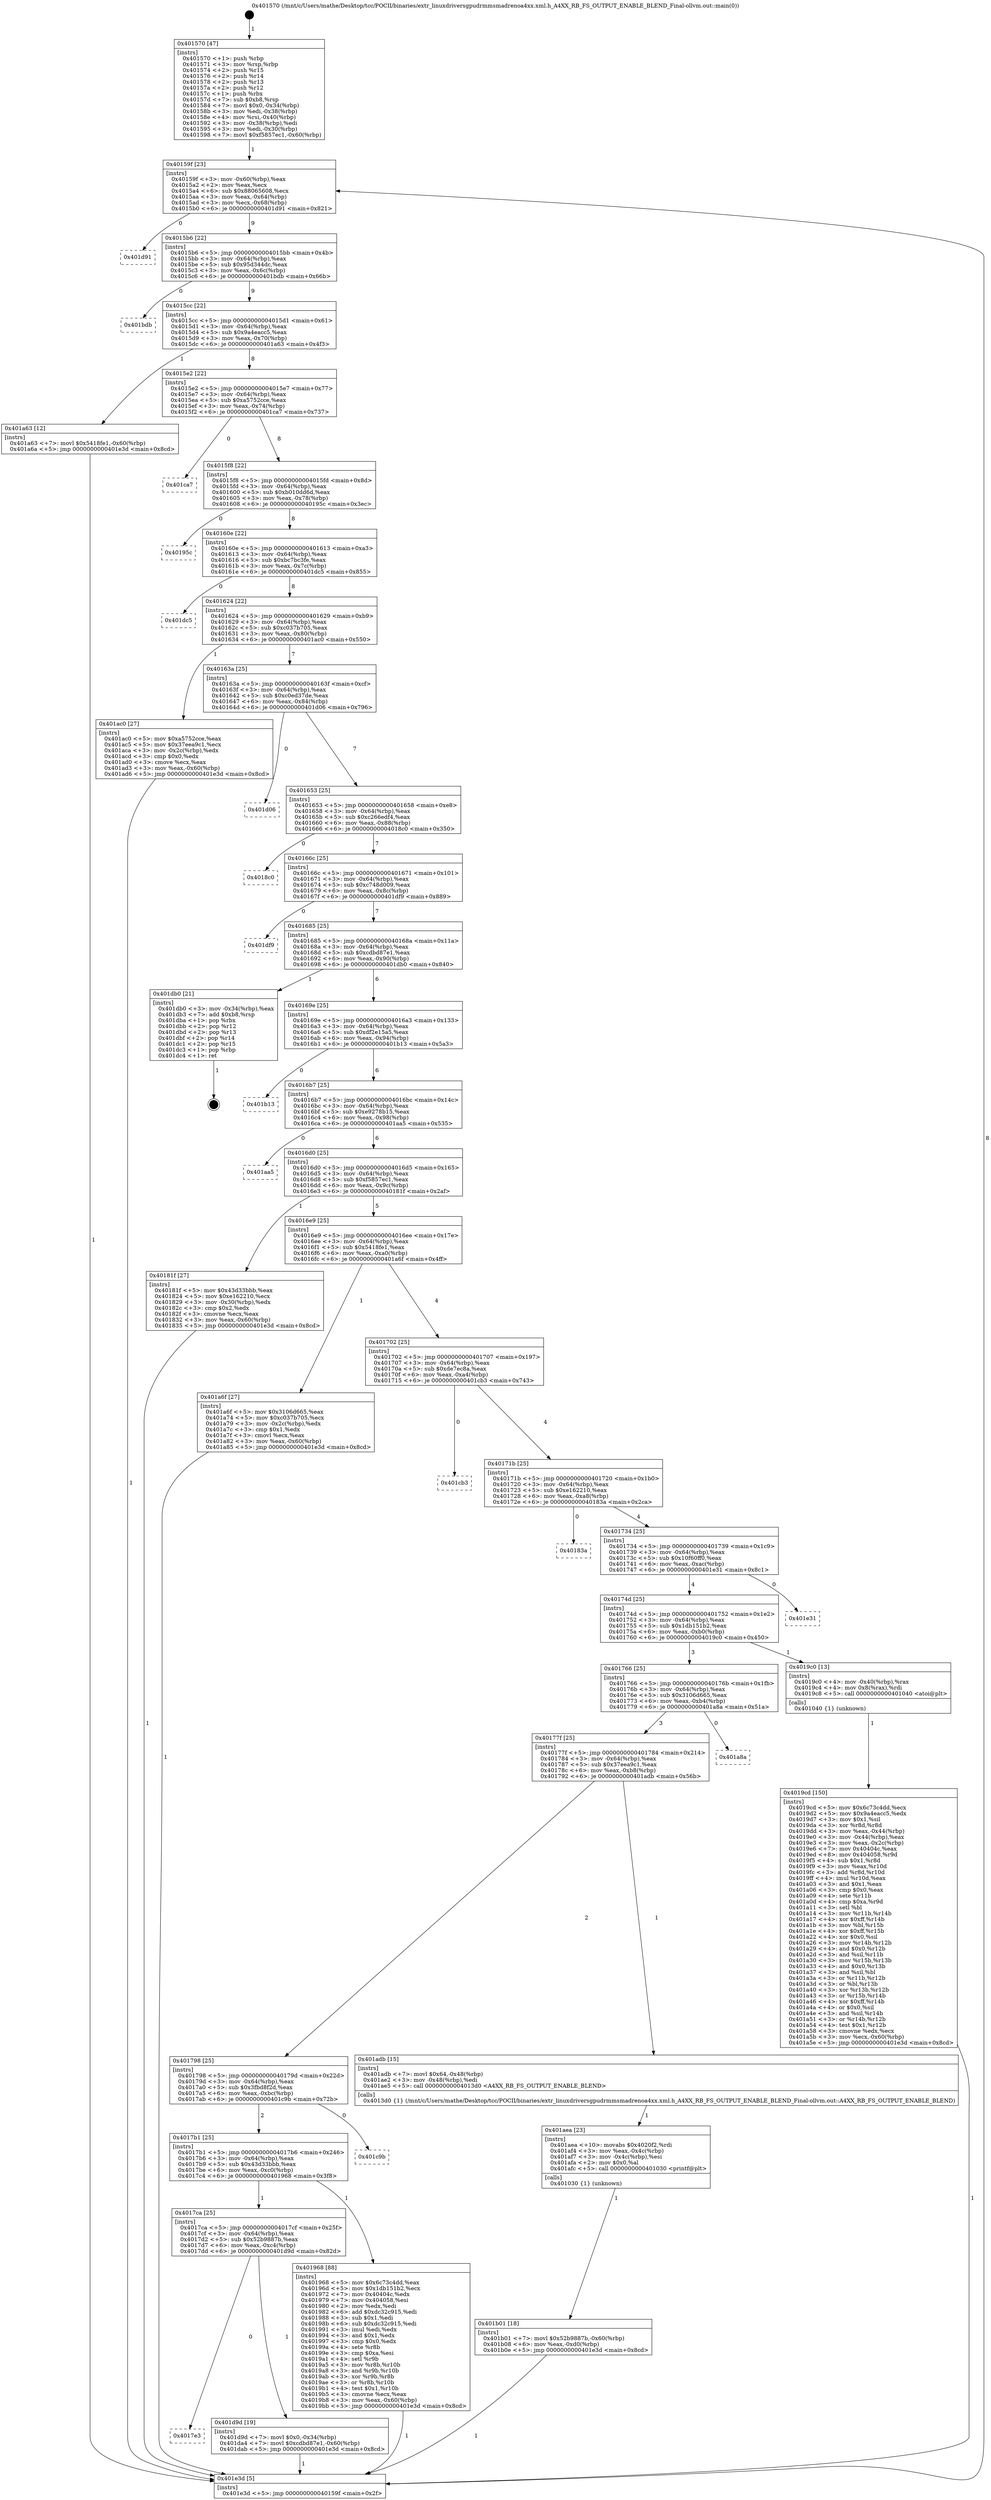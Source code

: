 digraph "0x401570" {
  label = "0x401570 (/mnt/c/Users/mathe/Desktop/tcc/POCII/binaries/extr_linuxdriversgpudrmmsmadrenoa4xx.xml.h_A4XX_RB_FS_OUTPUT_ENABLE_BLEND_Final-ollvm.out::main(0))"
  labelloc = "t"
  node[shape=record]

  Entry [label="",width=0.3,height=0.3,shape=circle,fillcolor=black,style=filled]
  "0x40159f" [label="{
     0x40159f [23]\l
     | [instrs]\l
     &nbsp;&nbsp;0x40159f \<+3\>: mov -0x60(%rbp),%eax\l
     &nbsp;&nbsp;0x4015a2 \<+2\>: mov %eax,%ecx\l
     &nbsp;&nbsp;0x4015a4 \<+6\>: sub $0x88065608,%ecx\l
     &nbsp;&nbsp;0x4015aa \<+3\>: mov %eax,-0x64(%rbp)\l
     &nbsp;&nbsp;0x4015ad \<+3\>: mov %ecx,-0x68(%rbp)\l
     &nbsp;&nbsp;0x4015b0 \<+6\>: je 0000000000401d91 \<main+0x821\>\l
  }"]
  "0x401d91" [label="{
     0x401d91\l
  }", style=dashed]
  "0x4015b6" [label="{
     0x4015b6 [22]\l
     | [instrs]\l
     &nbsp;&nbsp;0x4015b6 \<+5\>: jmp 00000000004015bb \<main+0x4b\>\l
     &nbsp;&nbsp;0x4015bb \<+3\>: mov -0x64(%rbp),%eax\l
     &nbsp;&nbsp;0x4015be \<+5\>: sub $0x95d344dc,%eax\l
     &nbsp;&nbsp;0x4015c3 \<+3\>: mov %eax,-0x6c(%rbp)\l
     &nbsp;&nbsp;0x4015c6 \<+6\>: je 0000000000401bdb \<main+0x66b\>\l
  }"]
  Exit [label="",width=0.3,height=0.3,shape=circle,fillcolor=black,style=filled,peripheries=2]
  "0x401bdb" [label="{
     0x401bdb\l
  }", style=dashed]
  "0x4015cc" [label="{
     0x4015cc [22]\l
     | [instrs]\l
     &nbsp;&nbsp;0x4015cc \<+5\>: jmp 00000000004015d1 \<main+0x61\>\l
     &nbsp;&nbsp;0x4015d1 \<+3\>: mov -0x64(%rbp),%eax\l
     &nbsp;&nbsp;0x4015d4 \<+5\>: sub $0x9a4eacc5,%eax\l
     &nbsp;&nbsp;0x4015d9 \<+3\>: mov %eax,-0x70(%rbp)\l
     &nbsp;&nbsp;0x4015dc \<+6\>: je 0000000000401a63 \<main+0x4f3\>\l
  }"]
  "0x4017e3" [label="{
     0x4017e3\l
  }", style=dashed]
  "0x401a63" [label="{
     0x401a63 [12]\l
     | [instrs]\l
     &nbsp;&nbsp;0x401a63 \<+7\>: movl $0x5418fe1,-0x60(%rbp)\l
     &nbsp;&nbsp;0x401a6a \<+5\>: jmp 0000000000401e3d \<main+0x8cd\>\l
  }"]
  "0x4015e2" [label="{
     0x4015e2 [22]\l
     | [instrs]\l
     &nbsp;&nbsp;0x4015e2 \<+5\>: jmp 00000000004015e7 \<main+0x77\>\l
     &nbsp;&nbsp;0x4015e7 \<+3\>: mov -0x64(%rbp),%eax\l
     &nbsp;&nbsp;0x4015ea \<+5\>: sub $0xa5752cce,%eax\l
     &nbsp;&nbsp;0x4015ef \<+3\>: mov %eax,-0x74(%rbp)\l
     &nbsp;&nbsp;0x4015f2 \<+6\>: je 0000000000401ca7 \<main+0x737\>\l
  }"]
  "0x401d9d" [label="{
     0x401d9d [19]\l
     | [instrs]\l
     &nbsp;&nbsp;0x401d9d \<+7\>: movl $0x0,-0x34(%rbp)\l
     &nbsp;&nbsp;0x401da4 \<+7\>: movl $0xcdbd87e1,-0x60(%rbp)\l
     &nbsp;&nbsp;0x401dab \<+5\>: jmp 0000000000401e3d \<main+0x8cd\>\l
  }"]
  "0x401ca7" [label="{
     0x401ca7\l
  }", style=dashed]
  "0x4015f8" [label="{
     0x4015f8 [22]\l
     | [instrs]\l
     &nbsp;&nbsp;0x4015f8 \<+5\>: jmp 00000000004015fd \<main+0x8d\>\l
     &nbsp;&nbsp;0x4015fd \<+3\>: mov -0x64(%rbp),%eax\l
     &nbsp;&nbsp;0x401600 \<+5\>: sub $0xb010dd6d,%eax\l
     &nbsp;&nbsp;0x401605 \<+3\>: mov %eax,-0x78(%rbp)\l
     &nbsp;&nbsp;0x401608 \<+6\>: je 000000000040195c \<main+0x3ec\>\l
  }"]
  "0x401b01" [label="{
     0x401b01 [18]\l
     | [instrs]\l
     &nbsp;&nbsp;0x401b01 \<+7\>: movl $0x52b9887b,-0x60(%rbp)\l
     &nbsp;&nbsp;0x401b08 \<+6\>: mov %eax,-0xd0(%rbp)\l
     &nbsp;&nbsp;0x401b0e \<+5\>: jmp 0000000000401e3d \<main+0x8cd\>\l
  }"]
  "0x40195c" [label="{
     0x40195c\l
  }", style=dashed]
  "0x40160e" [label="{
     0x40160e [22]\l
     | [instrs]\l
     &nbsp;&nbsp;0x40160e \<+5\>: jmp 0000000000401613 \<main+0xa3\>\l
     &nbsp;&nbsp;0x401613 \<+3\>: mov -0x64(%rbp),%eax\l
     &nbsp;&nbsp;0x401616 \<+5\>: sub $0xbc7bc3fe,%eax\l
     &nbsp;&nbsp;0x40161b \<+3\>: mov %eax,-0x7c(%rbp)\l
     &nbsp;&nbsp;0x40161e \<+6\>: je 0000000000401dc5 \<main+0x855\>\l
  }"]
  "0x401aea" [label="{
     0x401aea [23]\l
     | [instrs]\l
     &nbsp;&nbsp;0x401aea \<+10\>: movabs $0x4020f2,%rdi\l
     &nbsp;&nbsp;0x401af4 \<+3\>: mov %eax,-0x4c(%rbp)\l
     &nbsp;&nbsp;0x401af7 \<+3\>: mov -0x4c(%rbp),%esi\l
     &nbsp;&nbsp;0x401afa \<+2\>: mov $0x0,%al\l
     &nbsp;&nbsp;0x401afc \<+5\>: call 0000000000401030 \<printf@plt\>\l
     | [calls]\l
     &nbsp;&nbsp;0x401030 \{1\} (unknown)\l
  }"]
  "0x401dc5" [label="{
     0x401dc5\l
  }", style=dashed]
  "0x401624" [label="{
     0x401624 [22]\l
     | [instrs]\l
     &nbsp;&nbsp;0x401624 \<+5\>: jmp 0000000000401629 \<main+0xb9\>\l
     &nbsp;&nbsp;0x401629 \<+3\>: mov -0x64(%rbp),%eax\l
     &nbsp;&nbsp;0x40162c \<+5\>: sub $0xc037b705,%eax\l
     &nbsp;&nbsp;0x401631 \<+3\>: mov %eax,-0x80(%rbp)\l
     &nbsp;&nbsp;0x401634 \<+6\>: je 0000000000401ac0 \<main+0x550\>\l
  }"]
  "0x4019cd" [label="{
     0x4019cd [150]\l
     | [instrs]\l
     &nbsp;&nbsp;0x4019cd \<+5\>: mov $0x6c73c4dd,%ecx\l
     &nbsp;&nbsp;0x4019d2 \<+5\>: mov $0x9a4eacc5,%edx\l
     &nbsp;&nbsp;0x4019d7 \<+3\>: mov $0x1,%sil\l
     &nbsp;&nbsp;0x4019da \<+3\>: xor %r8d,%r8d\l
     &nbsp;&nbsp;0x4019dd \<+3\>: mov %eax,-0x44(%rbp)\l
     &nbsp;&nbsp;0x4019e0 \<+3\>: mov -0x44(%rbp),%eax\l
     &nbsp;&nbsp;0x4019e3 \<+3\>: mov %eax,-0x2c(%rbp)\l
     &nbsp;&nbsp;0x4019e6 \<+7\>: mov 0x40404c,%eax\l
     &nbsp;&nbsp;0x4019ed \<+8\>: mov 0x404058,%r9d\l
     &nbsp;&nbsp;0x4019f5 \<+4\>: sub $0x1,%r8d\l
     &nbsp;&nbsp;0x4019f9 \<+3\>: mov %eax,%r10d\l
     &nbsp;&nbsp;0x4019fc \<+3\>: add %r8d,%r10d\l
     &nbsp;&nbsp;0x4019ff \<+4\>: imul %r10d,%eax\l
     &nbsp;&nbsp;0x401a03 \<+3\>: and $0x1,%eax\l
     &nbsp;&nbsp;0x401a06 \<+3\>: cmp $0x0,%eax\l
     &nbsp;&nbsp;0x401a09 \<+4\>: sete %r11b\l
     &nbsp;&nbsp;0x401a0d \<+4\>: cmp $0xa,%r9d\l
     &nbsp;&nbsp;0x401a11 \<+3\>: setl %bl\l
     &nbsp;&nbsp;0x401a14 \<+3\>: mov %r11b,%r14b\l
     &nbsp;&nbsp;0x401a17 \<+4\>: xor $0xff,%r14b\l
     &nbsp;&nbsp;0x401a1b \<+3\>: mov %bl,%r15b\l
     &nbsp;&nbsp;0x401a1e \<+4\>: xor $0xff,%r15b\l
     &nbsp;&nbsp;0x401a22 \<+4\>: xor $0x0,%sil\l
     &nbsp;&nbsp;0x401a26 \<+3\>: mov %r14b,%r12b\l
     &nbsp;&nbsp;0x401a29 \<+4\>: and $0x0,%r12b\l
     &nbsp;&nbsp;0x401a2d \<+3\>: and %sil,%r11b\l
     &nbsp;&nbsp;0x401a30 \<+3\>: mov %r15b,%r13b\l
     &nbsp;&nbsp;0x401a33 \<+4\>: and $0x0,%r13b\l
     &nbsp;&nbsp;0x401a37 \<+3\>: and %sil,%bl\l
     &nbsp;&nbsp;0x401a3a \<+3\>: or %r11b,%r12b\l
     &nbsp;&nbsp;0x401a3d \<+3\>: or %bl,%r13b\l
     &nbsp;&nbsp;0x401a40 \<+3\>: xor %r13b,%r12b\l
     &nbsp;&nbsp;0x401a43 \<+3\>: or %r15b,%r14b\l
     &nbsp;&nbsp;0x401a46 \<+4\>: xor $0xff,%r14b\l
     &nbsp;&nbsp;0x401a4a \<+4\>: or $0x0,%sil\l
     &nbsp;&nbsp;0x401a4e \<+3\>: and %sil,%r14b\l
     &nbsp;&nbsp;0x401a51 \<+3\>: or %r14b,%r12b\l
     &nbsp;&nbsp;0x401a54 \<+4\>: test $0x1,%r12b\l
     &nbsp;&nbsp;0x401a58 \<+3\>: cmovne %edx,%ecx\l
     &nbsp;&nbsp;0x401a5b \<+3\>: mov %ecx,-0x60(%rbp)\l
     &nbsp;&nbsp;0x401a5e \<+5\>: jmp 0000000000401e3d \<main+0x8cd\>\l
  }"]
  "0x401ac0" [label="{
     0x401ac0 [27]\l
     | [instrs]\l
     &nbsp;&nbsp;0x401ac0 \<+5\>: mov $0xa5752cce,%eax\l
     &nbsp;&nbsp;0x401ac5 \<+5\>: mov $0x37eea9c1,%ecx\l
     &nbsp;&nbsp;0x401aca \<+3\>: mov -0x2c(%rbp),%edx\l
     &nbsp;&nbsp;0x401acd \<+3\>: cmp $0x0,%edx\l
     &nbsp;&nbsp;0x401ad0 \<+3\>: cmove %ecx,%eax\l
     &nbsp;&nbsp;0x401ad3 \<+3\>: mov %eax,-0x60(%rbp)\l
     &nbsp;&nbsp;0x401ad6 \<+5\>: jmp 0000000000401e3d \<main+0x8cd\>\l
  }"]
  "0x40163a" [label="{
     0x40163a [25]\l
     | [instrs]\l
     &nbsp;&nbsp;0x40163a \<+5\>: jmp 000000000040163f \<main+0xcf\>\l
     &nbsp;&nbsp;0x40163f \<+3\>: mov -0x64(%rbp),%eax\l
     &nbsp;&nbsp;0x401642 \<+5\>: sub $0xc0ed37de,%eax\l
     &nbsp;&nbsp;0x401647 \<+6\>: mov %eax,-0x84(%rbp)\l
     &nbsp;&nbsp;0x40164d \<+6\>: je 0000000000401d06 \<main+0x796\>\l
  }"]
  "0x4017ca" [label="{
     0x4017ca [25]\l
     | [instrs]\l
     &nbsp;&nbsp;0x4017ca \<+5\>: jmp 00000000004017cf \<main+0x25f\>\l
     &nbsp;&nbsp;0x4017cf \<+3\>: mov -0x64(%rbp),%eax\l
     &nbsp;&nbsp;0x4017d2 \<+5\>: sub $0x52b9887b,%eax\l
     &nbsp;&nbsp;0x4017d7 \<+6\>: mov %eax,-0xc4(%rbp)\l
     &nbsp;&nbsp;0x4017dd \<+6\>: je 0000000000401d9d \<main+0x82d\>\l
  }"]
  "0x401d06" [label="{
     0x401d06\l
  }", style=dashed]
  "0x401653" [label="{
     0x401653 [25]\l
     | [instrs]\l
     &nbsp;&nbsp;0x401653 \<+5\>: jmp 0000000000401658 \<main+0xe8\>\l
     &nbsp;&nbsp;0x401658 \<+3\>: mov -0x64(%rbp),%eax\l
     &nbsp;&nbsp;0x40165b \<+5\>: sub $0xc266edf4,%eax\l
     &nbsp;&nbsp;0x401660 \<+6\>: mov %eax,-0x88(%rbp)\l
     &nbsp;&nbsp;0x401666 \<+6\>: je 00000000004018c0 \<main+0x350\>\l
  }"]
  "0x401968" [label="{
     0x401968 [88]\l
     | [instrs]\l
     &nbsp;&nbsp;0x401968 \<+5\>: mov $0x6c73c4dd,%eax\l
     &nbsp;&nbsp;0x40196d \<+5\>: mov $0x1db151b2,%ecx\l
     &nbsp;&nbsp;0x401972 \<+7\>: mov 0x40404c,%edx\l
     &nbsp;&nbsp;0x401979 \<+7\>: mov 0x404058,%esi\l
     &nbsp;&nbsp;0x401980 \<+2\>: mov %edx,%edi\l
     &nbsp;&nbsp;0x401982 \<+6\>: add $0xdc32c915,%edi\l
     &nbsp;&nbsp;0x401988 \<+3\>: sub $0x1,%edi\l
     &nbsp;&nbsp;0x40198b \<+6\>: sub $0xdc32c915,%edi\l
     &nbsp;&nbsp;0x401991 \<+3\>: imul %edi,%edx\l
     &nbsp;&nbsp;0x401994 \<+3\>: and $0x1,%edx\l
     &nbsp;&nbsp;0x401997 \<+3\>: cmp $0x0,%edx\l
     &nbsp;&nbsp;0x40199a \<+4\>: sete %r8b\l
     &nbsp;&nbsp;0x40199e \<+3\>: cmp $0xa,%esi\l
     &nbsp;&nbsp;0x4019a1 \<+4\>: setl %r9b\l
     &nbsp;&nbsp;0x4019a5 \<+3\>: mov %r8b,%r10b\l
     &nbsp;&nbsp;0x4019a8 \<+3\>: and %r9b,%r10b\l
     &nbsp;&nbsp;0x4019ab \<+3\>: xor %r9b,%r8b\l
     &nbsp;&nbsp;0x4019ae \<+3\>: or %r8b,%r10b\l
     &nbsp;&nbsp;0x4019b1 \<+4\>: test $0x1,%r10b\l
     &nbsp;&nbsp;0x4019b5 \<+3\>: cmovne %ecx,%eax\l
     &nbsp;&nbsp;0x4019b8 \<+3\>: mov %eax,-0x60(%rbp)\l
     &nbsp;&nbsp;0x4019bb \<+5\>: jmp 0000000000401e3d \<main+0x8cd\>\l
  }"]
  "0x4018c0" [label="{
     0x4018c0\l
  }", style=dashed]
  "0x40166c" [label="{
     0x40166c [25]\l
     | [instrs]\l
     &nbsp;&nbsp;0x40166c \<+5\>: jmp 0000000000401671 \<main+0x101\>\l
     &nbsp;&nbsp;0x401671 \<+3\>: mov -0x64(%rbp),%eax\l
     &nbsp;&nbsp;0x401674 \<+5\>: sub $0xc748d009,%eax\l
     &nbsp;&nbsp;0x401679 \<+6\>: mov %eax,-0x8c(%rbp)\l
     &nbsp;&nbsp;0x40167f \<+6\>: je 0000000000401df9 \<main+0x889\>\l
  }"]
  "0x4017b1" [label="{
     0x4017b1 [25]\l
     | [instrs]\l
     &nbsp;&nbsp;0x4017b1 \<+5\>: jmp 00000000004017b6 \<main+0x246\>\l
     &nbsp;&nbsp;0x4017b6 \<+3\>: mov -0x64(%rbp),%eax\l
     &nbsp;&nbsp;0x4017b9 \<+5\>: sub $0x43d33bbb,%eax\l
     &nbsp;&nbsp;0x4017be \<+6\>: mov %eax,-0xc0(%rbp)\l
     &nbsp;&nbsp;0x4017c4 \<+6\>: je 0000000000401968 \<main+0x3f8\>\l
  }"]
  "0x401df9" [label="{
     0x401df9\l
  }", style=dashed]
  "0x401685" [label="{
     0x401685 [25]\l
     | [instrs]\l
     &nbsp;&nbsp;0x401685 \<+5\>: jmp 000000000040168a \<main+0x11a\>\l
     &nbsp;&nbsp;0x40168a \<+3\>: mov -0x64(%rbp),%eax\l
     &nbsp;&nbsp;0x40168d \<+5\>: sub $0xcdbd87e1,%eax\l
     &nbsp;&nbsp;0x401692 \<+6\>: mov %eax,-0x90(%rbp)\l
     &nbsp;&nbsp;0x401698 \<+6\>: je 0000000000401db0 \<main+0x840\>\l
  }"]
  "0x401c9b" [label="{
     0x401c9b\l
  }", style=dashed]
  "0x401db0" [label="{
     0x401db0 [21]\l
     | [instrs]\l
     &nbsp;&nbsp;0x401db0 \<+3\>: mov -0x34(%rbp),%eax\l
     &nbsp;&nbsp;0x401db3 \<+7\>: add $0xb8,%rsp\l
     &nbsp;&nbsp;0x401dba \<+1\>: pop %rbx\l
     &nbsp;&nbsp;0x401dbb \<+2\>: pop %r12\l
     &nbsp;&nbsp;0x401dbd \<+2\>: pop %r13\l
     &nbsp;&nbsp;0x401dbf \<+2\>: pop %r14\l
     &nbsp;&nbsp;0x401dc1 \<+2\>: pop %r15\l
     &nbsp;&nbsp;0x401dc3 \<+1\>: pop %rbp\l
     &nbsp;&nbsp;0x401dc4 \<+1\>: ret\l
  }"]
  "0x40169e" [label="{
     0x40169e [25]\l
     | [instrs]\l
     &nbsp;&nbsp;0x40169e \<+5\>: jmp 00000000004016a3 \<main+0x133\>\l
     &nbsp;&nbsp;0x4016a3 \<+3\>: mov -0x64(%rbp),%eax\l
     &nbsp;&nbsp;0x4016a6 \<+5\>: sub $0xdf2e15a5,%eax\l
     &nbsp;&nbsp;0x4016ab \<+6\>: mov %eax,-0x94(%rbp)\l
     &nbsp;&nbsp;0x4016b1 \<+6\>: je 0000000000401b13 \<main+0x5a3\>\l
  }"]
  "0x401798" [label="{
     0x401798 [25]\l
     | [instrs]\l
     &nbsp;&nbsp;0x401798 \<+5\>: jmp 000000000040179d \<main+0x22d\>\l
     &nbsp;&nbsp;0x40179d \<+3\>: mov -0x64(%rbp),%eax\l
     &nbsp;&nbsp;0x4017a0 \<+5\>: sub $0x3fbd8f2d,%eax\l
     &nbsp;&nbsp;0x4017a5 \<+6\>: mov %eax,-0xbc(%rbp)\l
     &nbsp;&nbsp;0x4017ab \<+6\>: je 0000000000401c9b \<main+0x72b\>\l
  }"]
  "0x401b13" [label="{
     0x401b13\l
  }", style=dashed]
  "0x4016b7" [label="{
     0x4016b7 [25]\l
     | [instrs]\l
     &nbsp;&nbsp;0x4016b7 \<+5\>: jmp 00000000004016bc \<main+0x14c\>\l
     &nbsp;&nbsp;0x4016bc \<+3\>: mov -0x64(%rbp),%eax\l
     &nbsp;&nbsp;0x4016bf \<+5\>: sub $0xe9278b15,%eax\l
     &nbsp;&nbsp;0x4016c4 \<+6\>: mov %eax,-0x98(%rbp)\l
     &nbsp;&nbsp;0x4016ca \<+6\>: je 0000000000401aa5 \<main+0x535\>\l
  }"]
  "0x401adb" [label="{
     0x401adb [15]\l
     | [instrs]\l
     &nbsp;&nbsp;0x401adb \<+7\>: movl $0x64,-0x48(%rbp)\l
     &nbsp;&nbsp;0x401ae2 \<+3\>: mov -0x48(%rbp),%edi\l
     &nbsp;&nbsp;0x401ae5 \<+5\>: call 00000000004013d0 \<A4XX_RB_FS_OUTPUT_ENABLE_BLEND\>\l
     | [calls]\l
     &nbsp;&nbsp;0x4013d0 \{1\} (/mnt/c/Users/mathe/Desktop/tcc/POCII/binaries/extr_linuxdriversgpudrmmsmadrenoa4xx.xml.h_A4XX_RB_FS_OUTPUT_ENABLE_BLEND_Final-ollvm.out::A4XX_RB_FS_OUTPUT_ENABLE_BLEND)\l
  }"]
  "0x401aa5" [label="{
     0x401aa5\l
  }", style=dashed]
  "0x4016d0" [label="{
     0x4016d0 [25]\l
     | [instrs]\l
     &nbsp;&nbsp;0x4016d0 \<+5\>: jmp 00000000004016d5 \<main+0x165\>\l
     &nbsp;&nbsp;0x4016d5 \<+3\>: mov -0x64(%rbp),%eax\l
     &nbsp;&nbsp;0x4016d8 \<+5\>: sub $0xf5857ec1,%eax\l
     &nbsp;&nbsp;0x4016dd \<+6\>: mov %eax,-0x9c(%rbp)\l
     &nbsp;&nbsp;0x4016e3 \<+6\>: je 000000000040181f \<main+0x2af\>\l
  }"]
  "0x40177f" [label="{
     0x40177f [25]\l
     | [instrs]\l
     &nbsp;&nbsp;0x40177f \<+5\>: jmp 0000000000401784 \<main+0x214\>\l
     &nbsp;&nbsp;0x401784 \<+3\>: mov -0x64(%rbp),%eax\l
     &nbsp;&nbsp;0x401787 \<+5\>: sub $0x37eea9c1,%eax\l
     &nbsp;&nbsp;0x40178c \<+6\>: mov %eax,-0xb8(%rbp)\l
     &nbsp;&nbsp;0x401792 \<+6\>: je 0000000000401adb \<main+0x56b\>\l
  }"]
  "0x40181f" [label="{
     0x40181f [27]\l
     | [instrs]\l
     &nbsp;&nbsp;0x40181f \<+5\>: mov $0x43d33bbb,%eax\l
     &nbsp;&nbsp;0x401824 \<+5\>: mov $0xe162210,%ecx\l
     &nbsp;&nbsp;0x401829 \<+3\>: mov -0x30(%rbp),%edx\l
     &nbsp;&nbsp;0x40182c \<+3\>: cmp $0x2,%edx\l
     &nbsp;&nbsp;0x40182f \<+3\>: cmovne %ecx,%eax\l
     &nbsp;&nbsp;0x401832 \<+3\>: mov %eax,-0x60(%rbp)\l
     &nbsp;&nbsp;0x401835 \<+5\>: jmp 0000000000401e3d \<main+0x8cd\>\l
  }"]
  "0x4016e9" [label="{
     0x4016e9 [25]\l
     | [instrs]\l
     &nbsp;&nbsp;0x4016e9 \<+5\>: jmp 00000000004016ee \<main+0x17e\>\l
     &nbsp;&nbsp;0x4016ee \<+3\>: mov -0x64(%rbp),%eax\l
     &nbsp;&nbsp;0x4016f1 \<+5\>: sub $0x5418fe1,%eax\l
     &nbsp;&nbsp;0x4016f6 \<+6\>: mov %eax,-0xa0(%rbp)\l
     &nbsp;&nbsp;0x4016fc \<+6\>: je 0000000000401a6f \<main+0x4ff\>\l
  }"]
  "0x401e3d" [label="{
     0x401e3d [5]\l
     | [instrs]\l
     &nbsp;&nbsp;0x401e3d \<+5\>: jmp 000000000040159f \<main+0x2f\>\l
  }"]
  "0x401570" [label="{
     0x401570 [47]\l
     | [instrs]\l
     &nbsp;&nbsp;0x401570 \<+1\>: push %rbp\l
     &nbsp;&nbsp;0x401571 \<+3\>: mov %rsp,%rbp\l
     &nbsp;&nbsp;0x401574 \<+2\>: push %r15\l
     &nbsp;&nbsp;0x401576 \<+2\>: push %r14\l
     &nbsp;&nbsp;0x401578 \<+2\>: push %r13\l
     &nbsp;&nbsp;0x40157a \<+2\>: push %r12\l
     &nbsp;&nbsp;0x40157c \<+1\>: push %rbx\l
     &nbsp;&nbsp;0x40157d \<+7\>: sub $0xb8,%rsp\l
     &nbsp;&nbsp;0x401584 \<+7\>: movl $0x0,-0x34(%rbp)\l
     &nbsp;&nbsp;0x40158b \<+3\>: mov %edi,-0x38(%rbp)\l
     &nbsp;&nbsp;0x40158e \<+4\>: mov %rsi,-0x40(%rbp)\l
     &nbsp;&nbsp;0x401592 \<+3\>: mov -0x38(%rbp),%edi\l
     &nbsp;&nbsp;0x401595 \<+3\>: mov %edi,-0x30(%rbp)\l
     &nbsp;&nbsp;0x401598 \<+7\>: movl $0xf5857ec1,-0x60(%rbp)\l
  }"]
  "0x401a8a" [label="{
     0x401a8a\l
  }", style=dashed]
  "0x401a6f" [label="{
     0x401a6f [27]\l
     | [instrs]\l
     &nbsp;&nbsp;0x401a6f \<+5\>: mov $0x3106d665,%eax\l
     &nbsp;&nbsp;0x401a74 \<+5\>: mov $0xc037b705,%ecx\l
     &nbsp;&nbsp;0x401a79 \<+3\>: mov -0x2c(%rbp),%edx\l
     &nbsp;&nbsp;0x401a7c \<+3\>: cmp $0x1,%edx\l
     &nbsp;&nbsp;0x401a7f \<+3\>: cmovl %ecx,%eax\l
     &nbsp;&nbsp;0x401a82 \<+3\>: mov %eax,-0x60(%rbp)\l
     &nbsp;&nbsp;0x401a85 \<+5\>: jmp 0000000000401e3d \<main+0x8cd\>\l
  }"]
  "0x401702" [label="{
     0x401702 [25]\l
     | [instrs]\l
     &nbsp;&nbsp;0x401702 \<+5\>: jmp 0000000000401707 \<main+0x197\>\l
     &nbsp;&nbsp;0x401707 \<+3\>: mov -0x64(%rbp),%eax\l
     &nbsp;&nbsp;0x40170a \<+5\>: sub $0xde7ec8a,%eax\l
     &nbsp;&nbsp;0x40170f \<+6\>: mov %eax,-0xa4(%rbp)\l
     &nbsp;&nbsp;0x401715 \<+6\>: je 0000000000401cb3 \<main+0x743\>\l
  }"]
  "0x401766" [label="{
     0x401766 [25]\l
     | [instrs]\l
     &nbsp;&nbsp;0x401766 \<+5\>: jmp 000000000040176b \<main+0x1fb\>\l
     &nbsp;&nbsp;0x40176b \<+3\>: mov -0x64(%rbp),%eax\l
     &nbsp;&nbsp;0x40176e \<+5\>: sub $0x3106d665,%eax\l
     &nbsp;&nbsp;0x401773 \<+6\>: mov %eax,-0xb4(%rbp)\l
     &nbsp;&nbsp;0x401779 \<+6\>: je 0000000000401a8a \<main+0x51a\>\l
  }"]
  "0x401cb3" [label="{
     0x401cb3\l
  }", style=dashed]
  "0x40171b" [label="{
     0x40171b [25]\l
     | [instrs]\l
     &nbsp;&nbsp;0x40171b \<+5\>: jmp 0000000000401720 \<main+0x1b0\>\l
     &nbsp;&nbsp;0x401720 \<+3\>: mov -0x64(%rbp),%eax\l
     &nbsp;&nbsp;0x401723 \<+5\>: sub $0xe162210,%eax\l
     &nbsp;&nbsp;0x401728 \<+6\>: mov %eax,-0xa8(%rbp)\l
     &nbsp;&nbsp;0x40172e \<+6\>: je 000000000040183a \<main+0x2ca\>\l
  }"]
  "0x4019c0" [label="{
     0x4019c0 [13]\l
     | [instrs]\l
     &nbsp;&nbsp;0x4019c0 \<+4\>: mov -0x40(%rbp),%rax\l
     &nbsp;&nbsp;0x4019c4 \<+4\>: mov 0x8(%rax),%rdi\l
     &nbsp;&nbsp;0x4019c8 \<+5\>: call 0000000000401040 \<atoi@plt\>\l
     | [calls]\l
     &nbsp;&nbsp;0x401040 \{1\} (unknown)\l
  }"]
  "0x40183a" [label="{
     0x40183a\l
  }", style=dashed]
  "0x401734" [label="{
     0x401734 [25]\l
     | [instrs]\l
     &nbsp;&nbsp;0x401734 \<+5\>: jmp 0000000000401739 \<main+0x1c9\>\l
     &nbsp;&nbsp;0x401739 \<+3\>: mov -0x64(%rbp),%eax\l
     &nbsp;&nbsp;0x40173c \<+5\>: sub $0x10f60ff0,%eax\l
     &nbsp;&nbsp;0x401741 \<+6\>: mov %eax,-0xac(%rbp)\l
     &nbsp;&nbsp;0x401747 \<+6\>: je 0000000000401e31 \<main+0x8c1\>\l
  }"]
  "0x40174d" [label="{
     0x40174d [25]\l
     | [instrs]\l
     &nbsp;&nbsp;0x40174d \<+5\>: jmp 0000000000401752 \<main+0x1e2\>\l
     &nbsp;&nbsp;0x401752 \<+3\>: mov -0x64(%rbp),%eax\l
     &nbsp;&nbsp;0x401755 \<+5\>: sub $0x1db151b2,%eax\l
     &nbsp;&nbsp;0x40175a \<+6\>: mov %eax,-0xb0(%rbp)\l
     &nbsp;&nbsp;0x401760 \<+6\>: je 00000000004019c0 \<main+0x450\>\l
  }"]
  "0x401e31" [label="{
     0x401e31\l
  }", style=dashed]
  Entry -> "0x401570" [label=" 1"]
  "0x40159f" -> "0x401d91" [label=" 0"]
  "0x40159f" -> "0x4015b6" [label=" 9"]
  "0x401db0" -> Exit [label=" 1"]
  "0x4015b6" -> "0x401bdb" [label=" 0"]
  "0x4015b6" -> "0x4015cc" [label=" 9"]
  "0x401d9d" -> "0x401e3d" [label=" 1"]
  "0x4015cc" -> "0x401a63" [label=" 1"]
  "0x4015cc" -> "0x4015e2" [label=" 8"]
  "0x4017ca" -> "0x4017e3" [label=" 0"]
  "0x4015e2" -> "0x401ca7" [label=" 0"]
  "0x4015e2" -> "0x4015f8" [label=" 8"]
  "0x4017ca" -> "0x401d9d" [label=" 1"]
  "0x4015f8" -> "0x40195c" [label=" 0"]
  "0x4015f8" -> "0x40160e" [label=" 8"]
  "0x401b01" -> "0x401e3d" [label=" 1"]
  "0x40160e" -> "0x401dc5" [label=" 0"]
  "0x40160e" -> "0x401624" [label=" 8"]
  "0x401aea" -> "0x401b01" [label=" 1"]
  "0x401624" -> "0x401ac0" [label=" 1"]
  "0x401624" -> "0x40163a" [label=" 7"]
  "0x401adb" -> "0x401aea" [label=" 1"]
  "0x40163a" -> "0x401d06" [label=" 0"]
  "0x40163a" -> "0x401653" [label=" 7"]
  "0x401ac0" -> "0x401e3d" [label=" 1"]
  "0x401653" -> "0x4018c0" [label=" 0"]
  "0x401653" -> "0x40166c" [label=" 7"]
  "0x401a6f" -> "0x401e3d" [label=" 1"]
  "0x40166c" -> "0x401df9" [label=" 0"]
  "0x40166c" -> "0x401685" [label=" 7"]
  "0x4019cd" -> "0x401e3d" [label=" 1"]
  "0x401685" -> "0x401db0" [label=" 1"]
  "0x401685" -> "0x40169e" [label=" 6"]
  "0x4019c0" -> "0x4019cd" [label=" 1"]
  "0x40169e" -> "0x401b13" [label=" 0"]
  "0x40169e" -> "0x4016b7" [label=" 6"]
  "0x4017b1" -> "0x4017ca" [label=" 1"]
  "0x4016b7" -> "0x401aa5" [label=" 0"]
  "0x4016b7" -> "0x4016d0" [label=" 6"]
  "0x4017b1" -> "0x401968" [label=" 1"]
  "0x4016d0" -> "0x40181f" [label=" 1"]
  "0x4016d0" -> "0x4016e9" [label=" 5"]
  "0x40181f" -> "0x401e3d" [label=" 1"]
  "0x401570" -> "0x40159f" [label=" 1"]
  "0x401e3d" -> "0x40159f" [label=" 8"]
  "0x401798" -> "0x4017b1" [label=" 2"]
  "0x4016e9" -> "0x401a6f" [label=" 1"]
  "0x4016e9" -> "0x401702" [label=" 4"]
  "0x401798" -> "0x401c9b" [label=" 0"]
  "0x401702" -> "0x401cb3" [label=" 0"]
  "0x401702" -> "0x40171b" [label=" 4"]
  "0x40177f" -> "0x401798" [label=" 2"]
  "0x40171b" -> "0x40183a" [label=" 0"]
  "0x40171b" -> "0x401734" [label=" 4"]
  "0x40177f" -> "0x401adb" [label=" 1"]
  "0x401734" -> "0x401e31" [label=" 0"]
  "0x401734" -> "0x40174d" [label=" 4"]
  "0x401a63" -> "0x401e3d" [label=" 1"]
  "0x40174d" -> "0x4019c0" [label=" 1"]
  "0x40174d" -> "0x401766" [label=" 3"]
  "0x401968" -> "0x401e3d" [label=" 1"]
  "0x401766" -> "0x401a8a" [label=" 0"]
  "0x401766" -> "0x40177f" [label=" 3"]
}
